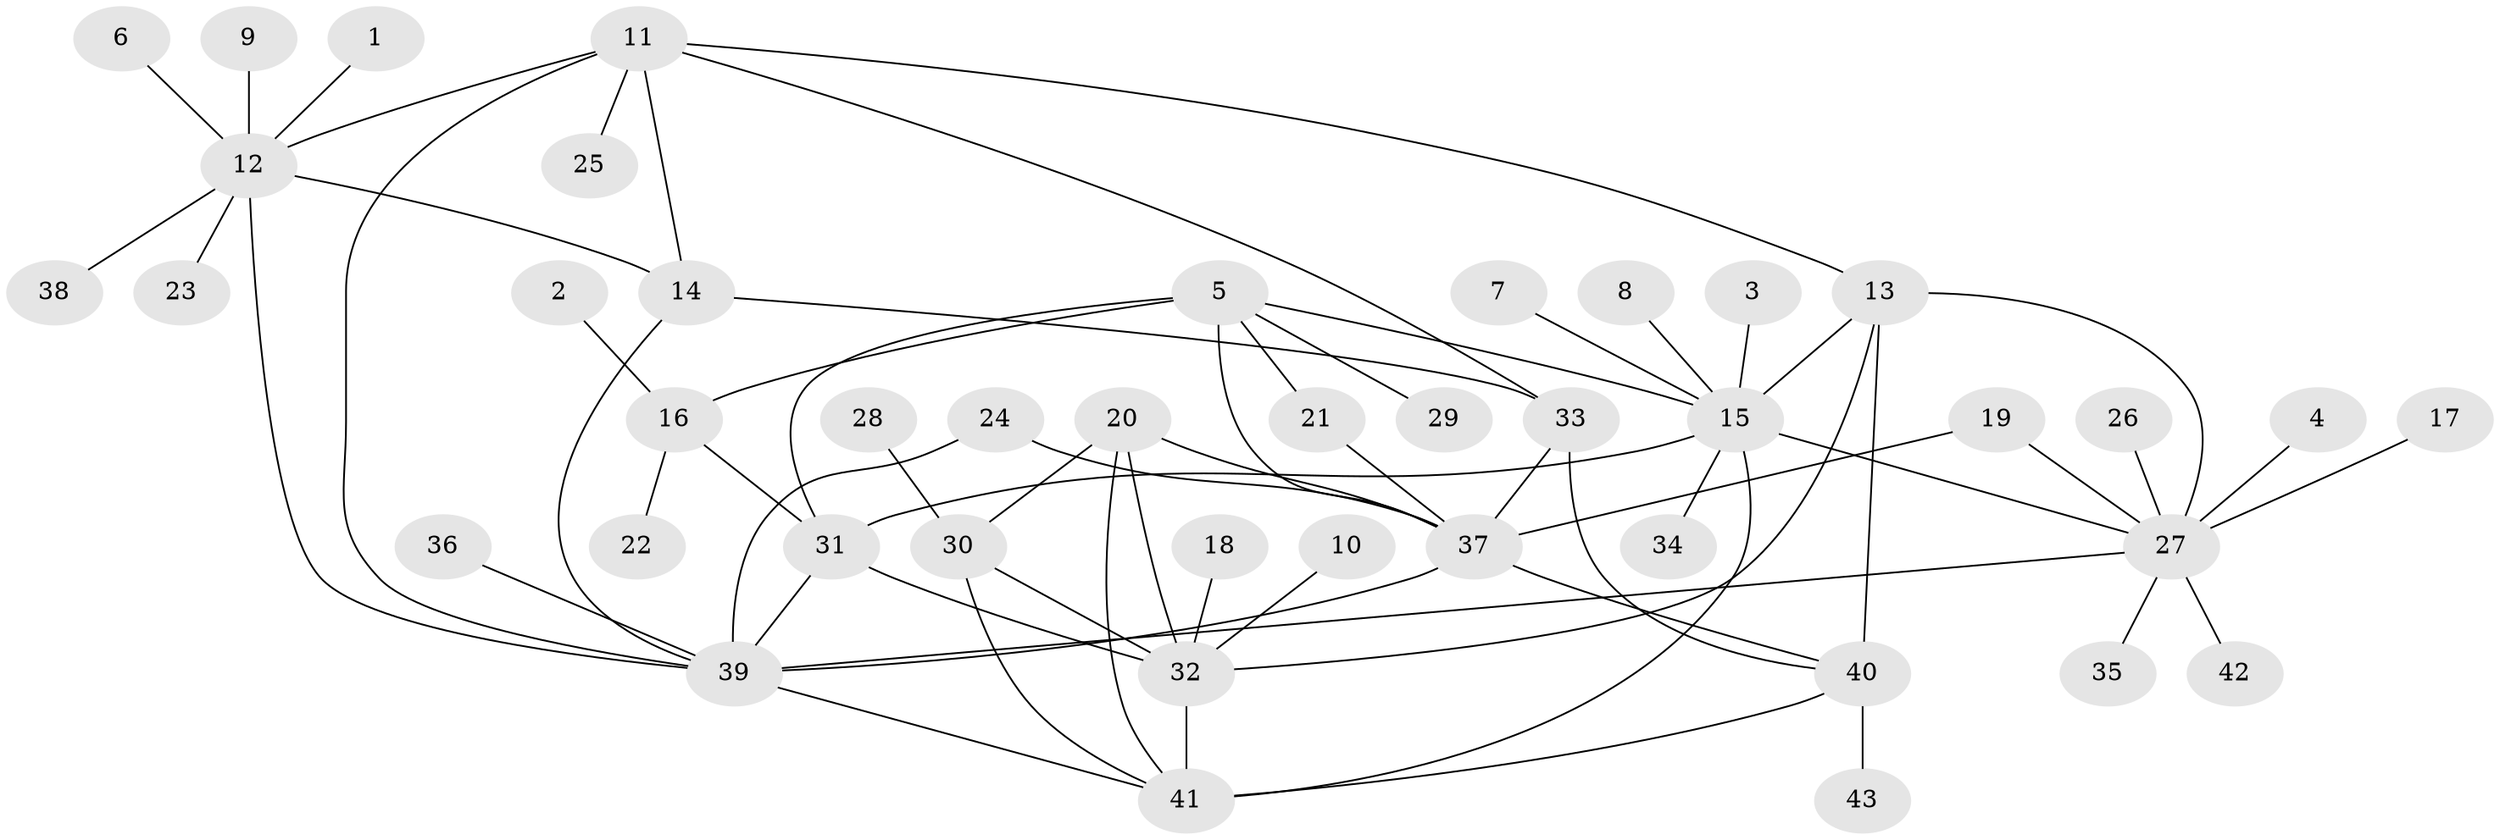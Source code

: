 // original degree distribution, {3: 0.03488372093023256, 7: 0.023255813953488372, 6: 0.046511627906976744, 9: 0.046511627906976744, 5: 0.046511627906976744, 10: 0.023255813953488372, 8: 0.011627906976744186, 12: 0.023255813953488372, 2: 0.1511627906976744, 1: 0.5930232558139535}
// Generated by graph-tools (version 1.1) at 2025/02/03/09/25 03:02:33]
// undirected, 43 vertices, 66 edges
graph export_dot {
graph [start="1"]
  node [color=gray90,style=filled];
  1;
  2;
  3;
  4;
  5;
  6;
  7;
  8;
  9;
  10;
  11;
  12;
  13;
  14;
  15;
  16;
  17;
  18;
  19;
  20;
  21;
  22;
  23;
  24;
  25;
  26;
  27;
  28;
  29;
  30;
  31;
  32;
  33;
  34;
  35;
  36;
  37;
  38;
  39;
  40;
  41;
  42;
  43;
  1 -- 12 [weight=1.0];
  2 -- 16 [weight=1.0];
  3 -- 15 [weight=1.0];
  4 -- 27 [weight=1.0];
  5 -- 15 [weight=1.0];
  5 -- 16 [weight=2.0];
  5 -- 21 [weight=1.0];
  5 -- 29 [weight=1.0];
  5 -- 31 [weight=1.0];
  5 -- 37 [weight=1.0];
  6 -- 12 [weight=1.0];
  7 -- 15 [weight=1.0];
  8 -- 15 [weight=1.0];
  9 -- 12 [weight=1.0];
  10 -- 32 [weight=1.0];
  11 -- 12 [weight=1.0];
  11 -- 13 [weight=1.0];
  11 -- 14 [weight=1.0];
  11 -- 25 [weight=1.0];
  11 -- 33 [weight=1.0];
  11 -- 39 [weight=1.0];
  12 -- 14 [weight=1.0];
  12 -- 23 [weight=1.0];
  12 -- 38 [weight=1.0];
  12 -- 39 [weight=1.0];
  13 -- 15 [weight=2.0];
  13 -- 27 [weight=2.0];
  13 -- 32 [weight=1.0];
  13 -- 40 [weight=1.0];
  14 -- 33 [weight=1.0];
  14 -- 39 [weight=1.0];
  15 -- 27 [weight=1.0];
  15 -- 31 [weight=1.0];
  15 -- 34 [weight=1.0];
  15 -- 41 [weight=2.0];
  16 -- 22 [weight=1.0];
  16 -- 31 [weight=2.0];
  17 -- 27 [weight=1.0];
  18 -- 32 [weight=1.0];
  19 -- 27 [weight=1.0];
  19 -- 37 [weight=1.0];
  20 -- 30 [weight=1.0];
  20 -- 32 [weight=1.0];
  20 -- 37 [weight=1.0];
  20 -- 41 [weight=1.0];
  21 -- 37 [weight=1.0];
  24 -- 37 [weight=1.0];
  24 -- 39 [weight=1.0];
  26 -- 27 [weight=1.0];
  27 -- 35 [weight=1.0];
  27 -- 39 [weight=1.0];
  27 -- 42 [weight=1.0];
  28 -- 30 [weight=1.0];
  30 -- 32 [weight=1.0];
  30 -- 41 [weight=1.0];
  31 -- 32 [weight=1.0];
  31 -- 39 [weight=1.0];
  32 -- 41 [weight=1.0];
  33 -- 37 [weight=1.0];
  33 -- 40 [weight=2.0];
  36 -- 39 [weight=1.0];
  37 -- 39 [weight=1.0];
  37 -- 40 [weight=2.0];
  39 -- 41 [weight=1.0];
  40 -- 41 [weight=1.0];
  40 -- 43 [weight=1.0];
}
